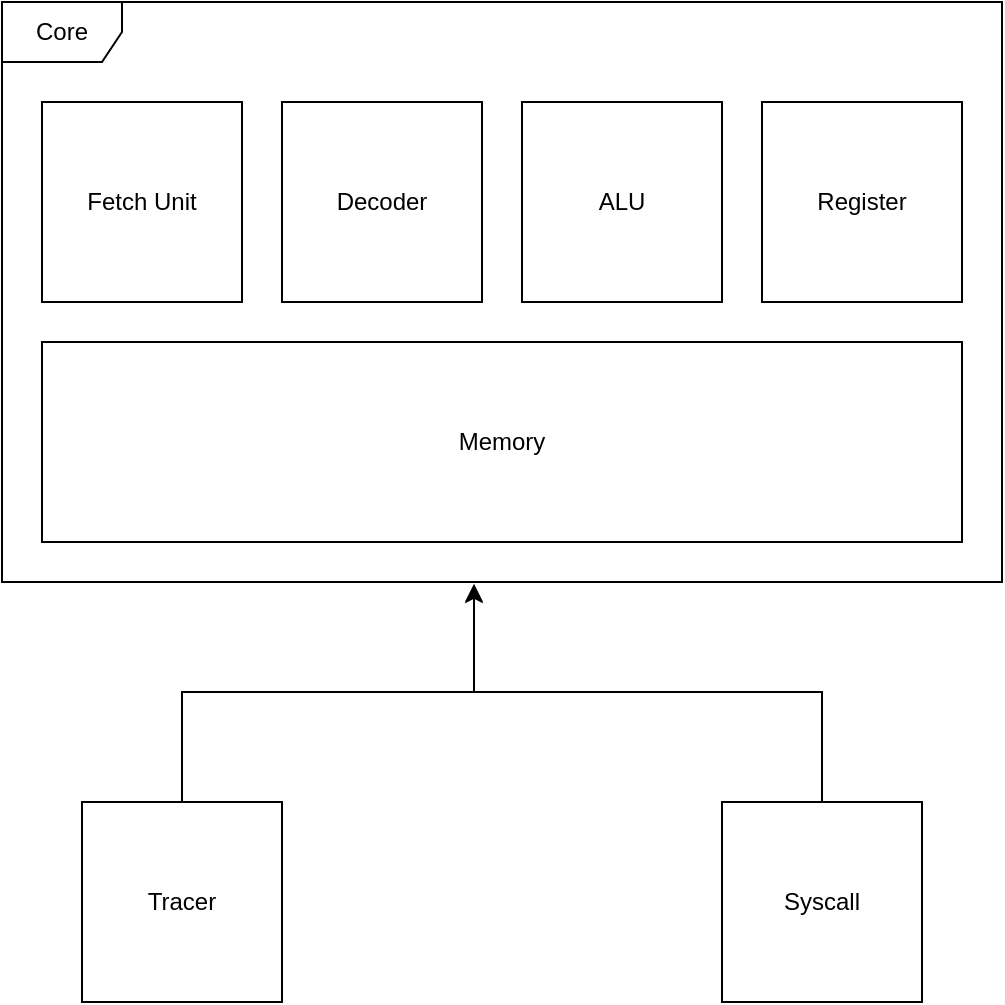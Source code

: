 <mxfile version="21.6.8" type="github" pages="2">
  <diagram id="C5RBs43oDa-KdzZeNtuy" name="SC-SP">
    <mxGraphModel dx="1318" dy="607" grid="1" gridSize="10" guides="1" tooltips="1" connect="1" arrows="1" fold="1" page="1" pageScale="1" pageWidth="827" pageHeight="1169" math="0" shadow="0">
      <root>
        <mxCell id="WIyWlLk6GJQsqaUBKTNV-0" />
        <mxCell id="WIyWlLk6GJQsqaUBKTNV-1" parent="WIyWlLk6GJQsqaUBKTNV-0" />
        <mxCell id="jJFf-ijoVKE5jS3oAcCh-0" value="Core" style="shape=umlFrame;whiteSpace=wrap;html=1;pointerEvents=0;" vertex="1" parent="WIyWlLk6GJQsqaUBKTNV-1">
          <mxGeometry x="164" y="334" width="500" height="290" as="geometry" />
        </mxCell>
        <mxCell id="jJFf-ijoVKE5jS3oAcCh-1" value="ALU" style="html=1;whiteSpace=wrap;" vertex="1" parent="WIyWlLk6GJQsqaUBKTNV-1">
          <mxGeometry x="424" y="384" width="100" height="100" as="geometry" />
        </mxCell>
        <mxCell id="jJFf-ijoVKE5jS3oAcCh-2" value="Decoder" style="html=1;whiteSpace=wrap;" vertex="1" parent="WIyWlLk6GJQsqaUBKTNV-1">
          <mxGeometry x="304" y="384" width="100" height="100" as="geometry" />
        </mxCell>
        <mxCell id="jJFf-ijoVKE5jS3oAcCh-4" value="Memory" style="html=1;whiteSpace=wrap;" vertex="1" parent="WIyWlLk6GJQsqaUBKTNV-1">
          <mxGeometry x="184" y="504" width="460" height="100" as="geometry" />
        </mxCell>
        <mxCell id="jJFf-ijoVKE5jS3oAcCh-5" value="Register" style="html=1;whiteSpace=wrap;" vertex="1" parent="WIyWlLk6GJQsqaUBKTNV-1">
          <mxGeometry x="544" y="384" width="100" height="100" as="geometry" />
        </mxCell>
        <mxCell id="jJFf-ijoVKE5jS3oAcCh-11" style="edgeStyle=orthogonalEdgeStyle;rounded=0;orthogonalLoop=1;jettySize=auto;html=1;exitX=0.5;exitY=0;exitDx=0;exitDy=0;entryX=0.472;entryY=1.003;entryDx=0;entryDy=0;entryPerimeter=0;" edge="1" parent="WIyWlLk6GJQsqaUBKTNV-1" source="jJFf-ijoVKE5jS3oAcCh-6" target="jJFf-ijoVKE5jS3oAcCh-0">
          <mxGeometry relative="1" as="geometry" />
        </mxCell>
        <mxCell id="jJFf-ijoVKE5jS3oAcCh-6" value="Syscall" style="html=1;whiteSpace=wrap;" vertex="1" parent="WIyWlLk6GJQsqaUBKTNV-1">
          <mxGeometry x="524" y="734" width="100" height="100" as="geometry" />
        </mxCell>
        <mxCell id="jJFf-ijoVKE5jS3oAcCh-9" style="edgeStyle=orthogonalEdgeStyle;rounded=0;orthogonalLoop=1;jettySize=auto;html=1;exitX=0.5;exitY=0;exitDx=0;exitDy=0;entryX=0.472;entryY=1.005;entryDx=0;entryDy=0;entryPerimeter=0;" edge="1" parent="WIyWlLk6GJQsqaUBKTNV-1" source="jJFf-ijoVKE5jS3oAcCh-7" target="jJFf-ijoVKE5jS3oAcCh-0">
          <mxGeometry relative="1" as="geometry" />
        </mxCell>
        <mxCell id="jJFf-ijoVKE5jS3oAcCh-7" value="Tracer" style="html=1;whiteSpace=wrap;" vertex="1" parent="WIyWlLk6GJQsqaUBKTNV-1">
          <mxGeometry x="204" y="734" width="100" height="100" as="geometry" />
        </mxCell>
        <mxCell id="jJFf-ijoVKE5jS3oAcCh-8" value="Fetch Unit" style="html=1;whiteSpace=wrap;" vertex="1" parent="WIyWlLk6GJQsqaUBKTNV-1">
          <mxGeometry x="184" y="384" width="100" height="100" as="geometry" />
        </mxCell>
      </root>
    </mxGraphModel>
  </diagram>
  <diagram id="JohSVY40dBYb_aQey5no" name="SC-MP">
    <mxGraphModel dx="3627" dy="1290" grid="1" gridSize="10" guides="1" tooltips="1" connect="1" arrows="1" fold="1" page="1" pageScale="1" pageWidth="827" pageHeight="1169" math="0" shadow="0">
      <root>
        <mxCell id="0" />
        <mxCell id="1" parent="0" />
        <mxCell id="Cgh-DoVsadlqt4u21xrh-1" value="State" style="html=1;whiteSpace=wrap;" vertex="1" parent="1">
          <mxGeometry x="-640" y="337" width="130" height="65" as="geometry" />
        </mxCell>
        <mxCell id="Cgh-DoVsadlqt4u21xrh-2" value="Register File" style="html=1;whiteSpace=wrap;" vertex="1" parent="1">
          <mxGeometry x="410" y="487" width="110" height="110" as="geometry" />
        </mxCell>
        <mxCell id="Cgh-DoVsadlqt4u21xrh-3" value="ALU" style="html=1;whiteSpace=wrap;" vertex="1" parent="1">
          <mxGeometry x="570" y="487" width="110" height="110" as="geometry" />
        </mxCell>
        <mxCell id="Cgh-DoVsadlqt4u21xrh-4" value="Decoder" style="html=1;whiteSpace=wrap;" vertex="1" parent="1">
          <mxGeometry x="570" y="347" width="110" height="110" as="geometry" />
        </mxCell>
        <mxCell id="Cgh-DoVsadlqt4u21xrh-6" value="State" style="html=1;whiteSpace=wrap;" vertex="1" parent="1">
          <mxGeometry x="-467" y="337" width="130" height="65" as="geometry" />
        </mxCell>
        <mxCell id="Cgh-DoVsadlqt4u21xrh-7" value="State" style="html=1;whiteSpace=wrap;" vertex="1" parent="1">
          <mxGeometry x="-300" y="337" width="130" height="65" as="geometry" />
        </mxCell>
        <mxCell id="Cgh-DoVsadlqt4u21xrh-8" value="CPU States" style="shape=umlFrame;whiteSpace=wrap;html=1;pointerEvents=0;width=90;height=30;" vertex="1" parent="1">
          <mxGeometry x="-670" y="287" width="720" height="140" as="geometry" />
        </mxCell>
        <mxCell id="Cgh-DoVsadlqt4u21xrh-9" value="State" style="html=1;whiteSpace=wrap;" vertex="1" parent="1">
          <mxGeometry x="-130" y="337" width="130" height="65" as="geometry" />
        </mxCell>
        <mxCell id="Cgh-DoVsadlqt4u21xrh-10" value="Processes" style="shape=umlFrame;whiteSpace=wrap;html=1;pointerEvents=0;width=90;height=30;" vertex="1" parent="1">
          <mxGeometry x="-670" y="447" width="720" height="280" as="geometry" />
        </mxCell>
        <mxCell id="Cgh-DoVsadlqt4u21xrh-11" style="edgeStyle=orthogonalEdgeStyle;rounded=0;orthogonalLoop=1;jettySize=auto;html=1;exitX=0.5;exitY=0;exitDx=0;exitDy=0;entryX=0.5;entryY=1;entryDx=0;entryDy=0;dashed=1;" edge="1" parent="1" source="Cgh-DoVsadlqt4u21xrh-12" target="Cgh-DoVsadlqt4u21xrh-1">
          <mxGeometry relative="1" as="geometry" />
        </mxCell>
        <mxCell id="Cgh-DoVsadlqt4u21xrh-12" value="Process" style="html=1;whiteSpace=wrap;" vertex="1" parent="1">
          <mxGeometry x="-640" y="499.5" width="130" height="67.5" as="geometry" />
        </mxCell>
        <mxCell id="Cgh-DoVsadlqt4u21xrh-13" style="edgeStyle=orthogonalEdgeStyle;rounded=0;orthogonalLoop=1;jettySize=auto;html=1;exitX=0.5;exitY=0;exitDx=0;exitDy=0;entryX=0.5;entryY=1;entryDx=0;entryDy=0;dashed=1;" edge="1" parent="1" source="Cgh-DoVsadlqt4u21xrh-14" target="Cgh-DoVsadlqt4u21xrh-6">
          <mxGeometry relative="1" as="geometry" />
        </mxCell>
        <mxCell id="Cgh-DoVsadlqt4u21xrh-14" value="Process" style="html=1;whiteSpace=wrap;" vertex="1" parent="1">
          <mxGeometry x="-467" y="499.5" width="130" height="65" as="geometry" />
        </mxCell>
        <mxCell id="Cgh-DoVsadlqt4u21xrh-15" style="edgeStyle=orthogonalEdgeStyle;rounded=0;orthogonalLoop=1;jettySize=auto;html=1;exitX=0.5;exitY=0;exitDx=0;exitDy=0;entryX=0.5;entryY=1;entryDx=0;entryDy=0;dashed=1;" edge="1" parent="1" source="Cgh-DoVsadlqt4u21xrh-16" target="Cgh-DoVsadlqt4u21xrh-7">
          <mxGeometry relative="1" as="geometry" />
        </mxCell>
        <mxCell id="Cgh-DoVsadlqt4u21xrh-16" value="Process" style="html=1;whiteSpace=wrap;" vertex="1" parent="1">
          <mxGeometry x="-300" y="499.5" width="130" height="65" as="geometry" />
        </mxCell>
        <mxCell id="Cgh-DoVsadlqt4u21xrh-17" style="edgeStyle=orthogonalEdgeStyle;rounded=0;orthogonalLoop=1;jettySize=auto;html=1;exitX=0.5;exitY=0;exitDx=0;exitDy=0;entryX=0.5;entryY=1;entryDx=0;entryDy=0;dashed=1;" edge="1" parent="1" source="Cgh-DoVsadlqt4u21xrh-18" target="Cgh-DoVsadlqt4u21xrh-9">
          <mxGeometry relative="1" as="geometry" />
        </mxCell>
        <mxCell id="Cgh-DoVsadlqt4u21xrh-18" value="Process" style="html=1;whiteSpace=wrap;" vertex="1" parent="1">
          <mxGeometry x="-130" y="499.5" width="130" height="65" as="geometry" />
        </mxCell>
        <mxCell id="Cgh-DoVsadlqt4u21xrh-19" value="Core" style="shape=umlFrame;whiteSpace=wrap;html=1;pointerEvents=0;" vertex="1" parent="1">
          <mxGeometry x="360" y="307" width="370" height="400" as="geometry" />
        </mxCell>
        <mxCell id="Cgh-DoVsadlqt4u21xrh-20" value="Fetch Unit" style="html=1;whiteSpace=wrap;" vertex="1" parent="1">
          <mxGeometry x="410" y="347" width="110" height="110" as="geometry" />
        </mxCell>
        <mxCell id="MsrtV-jmUlhMRd1GNKr2-12" value="" style="edgeStyle=orthogonalEdgeStyle;rounded=0;orthogonalLoop=1;jettySize=auto;html=1;" edge="1" parent="1" source="Cgh-DoVsadlqt4u21xrh-23">
          <mxGeometry relative="1" as="geometry">
            <mxPoint x="360" y="507" as="targetPoint" />
          </mxGeometry>
        </mxCell>
        <mxCell id="Cgh-DoVsadlqt4u21xrh-23" value="Kernel" style="shape=umlFrame;whiteSpace=wrap;html=1;pointerEvents=0;" vertex="1" parent="1">
          <mxGeometry x="-730" y="227" width="840" height="560" as="geometry" />
        </mxCell>
        <mxCell id="MsrtV-jmUlhMRd1GNKr2-9" value="" style="edgeStyle=orthogonalEdgeStyle;rounded=0;orthogonalLoop=1;jettySize=auto;html=1;entryX=0.501;entryY=1;entryDx=0;entryDy=0;entryPerimeter=0;" edge="1" parent="1" source="Cgh-DoVsadlqt4u21xrh-24" target="Cgh-DoVsadlqt4u21xrh-19">
          <mxGeometry relative="1" as="geometry" />
        </mxCell>
        <mxCell id="MsrtV-jmUlhMRd1GNKr2-14" value="" style="edgeStyle=orthogonalEdgeStyle;rounded=0;orthogonalLoop=1;jettySize=auto;html=1;entryX=0.481;entryY=1;entryDx=0;entryDy=0;entryPerimeter=0;" edge="1" parent="1" source="Cgh-DoVsadlqt4u21xrh-24" target="Cgh-DoVsadlqt4u21xrh-23">
          <mxGeometry relative="1" as="geometry">
            <mxPoint x="255" y="867" as="targetPoint" />
          </mxGeometry>
        </mxCell>
        <mxCell id="Cgh-DoVsadlqt4u21xrh-24" value="Syscalls" style="shape=umlFrame;whiteSpace=wrap;html=1;pointerEvents=0;" vertex="1" parent="1">
          <mxGeometry x="360" y="792" width="130" height="150" as="geometry" />
        </mxCell>
        <mxCell id="Cgh-DoVsadlqt4u21xrh-25" value="Yield" style="html=1;whiteSpace=wrap;" vertex="1" parent="1">
          <mxGeometry x="380" y="832" width="90" height="90" as="geometry" />
        </mxCell>
        <mxCell id="Cgh-DoVsadlqt4u21xrh-26" value="Memory" style="html=1;whiteSpace=wrap;" vertex="1" parent="1">
          <mxGeometry x="-640" y="567" width="130" height="127.5" as="geometry" />
        </mxCell>
        <mxCell id="Cgh-DoVsadlqt4u21xrh-27" value="Memory" style="html=1;whiteSpace=wrap;" vertex="1" parent="1">
          <mxGeometry x="-467" y="564.5" width="130" height="127.5" as="geometry" />
        </mxCell>
        <mxCell id="Cgh-DoVsadlqt4u21xrh-28" value="Memory" style="html=1;whiteSpace=wrap;" vertex="1" parent="1">
          <mxGeometry x="-300" y="564.5" width="130" height="127.5" as="geometry" />
        </mxCell>
        <mxCell id="Cgh-DoVsadlqt4u21xrh-29" value="Memory" style="html=1;whiteSpace=wrap;" vertex="1" parent="1">
          <mxGeometry x="-130" y="564.5" width="130" height="127.5" as="geometry" />
        </mxCell>
        <mxCell id="e0fdxu0Z3Wt15DGcbfik-8" value="Current Process" style="html=1;whiteSpace=wrap;" vertex="1" parent="1">
          <mxGeometry x="410" y="627" width="270" height="50" as="geometry" />
        </mxCell>
        <mxCell id="MsrtV-jmUlhMRd1GNKr2-10" style="edgeStyle=orthogonalEdgeStyle;rounded=0;orthogonalLoop=1;jettySize=auto;html=1;exitX=0.5;exitY=0;exitDx=0;exitDy=0;entryX=0.501;entryY=0.999;entryDx=0;entryDy=0;entryPerimeter=0;" edge="1" parent="1" source="MsrtV-jmUlhMRd1GNKr2-4" target="Cgh-DoVsadlqt4u21xrh-19">
          <mxGeometry relative="1" as="geometry">
            <Array as="points">
              <mxPoint x="700" y="747" />
              <mxPoint x="545" y="747" />
            </Array>
          </mxGeometry>
        </mxCell>
        <mxCell id="MsrtV-jmUlhMRd1GNKr2-4" value="Tracer" style="html=1;whiteSpace=wrap;" vertex="1" parent="1">
          <mxGeometry x="650" y="817" width="100" height="100" as="geometry" />
        </mxCell>
      </root>
    </mxGraphModel>
  </diagram>
</mxfile>
